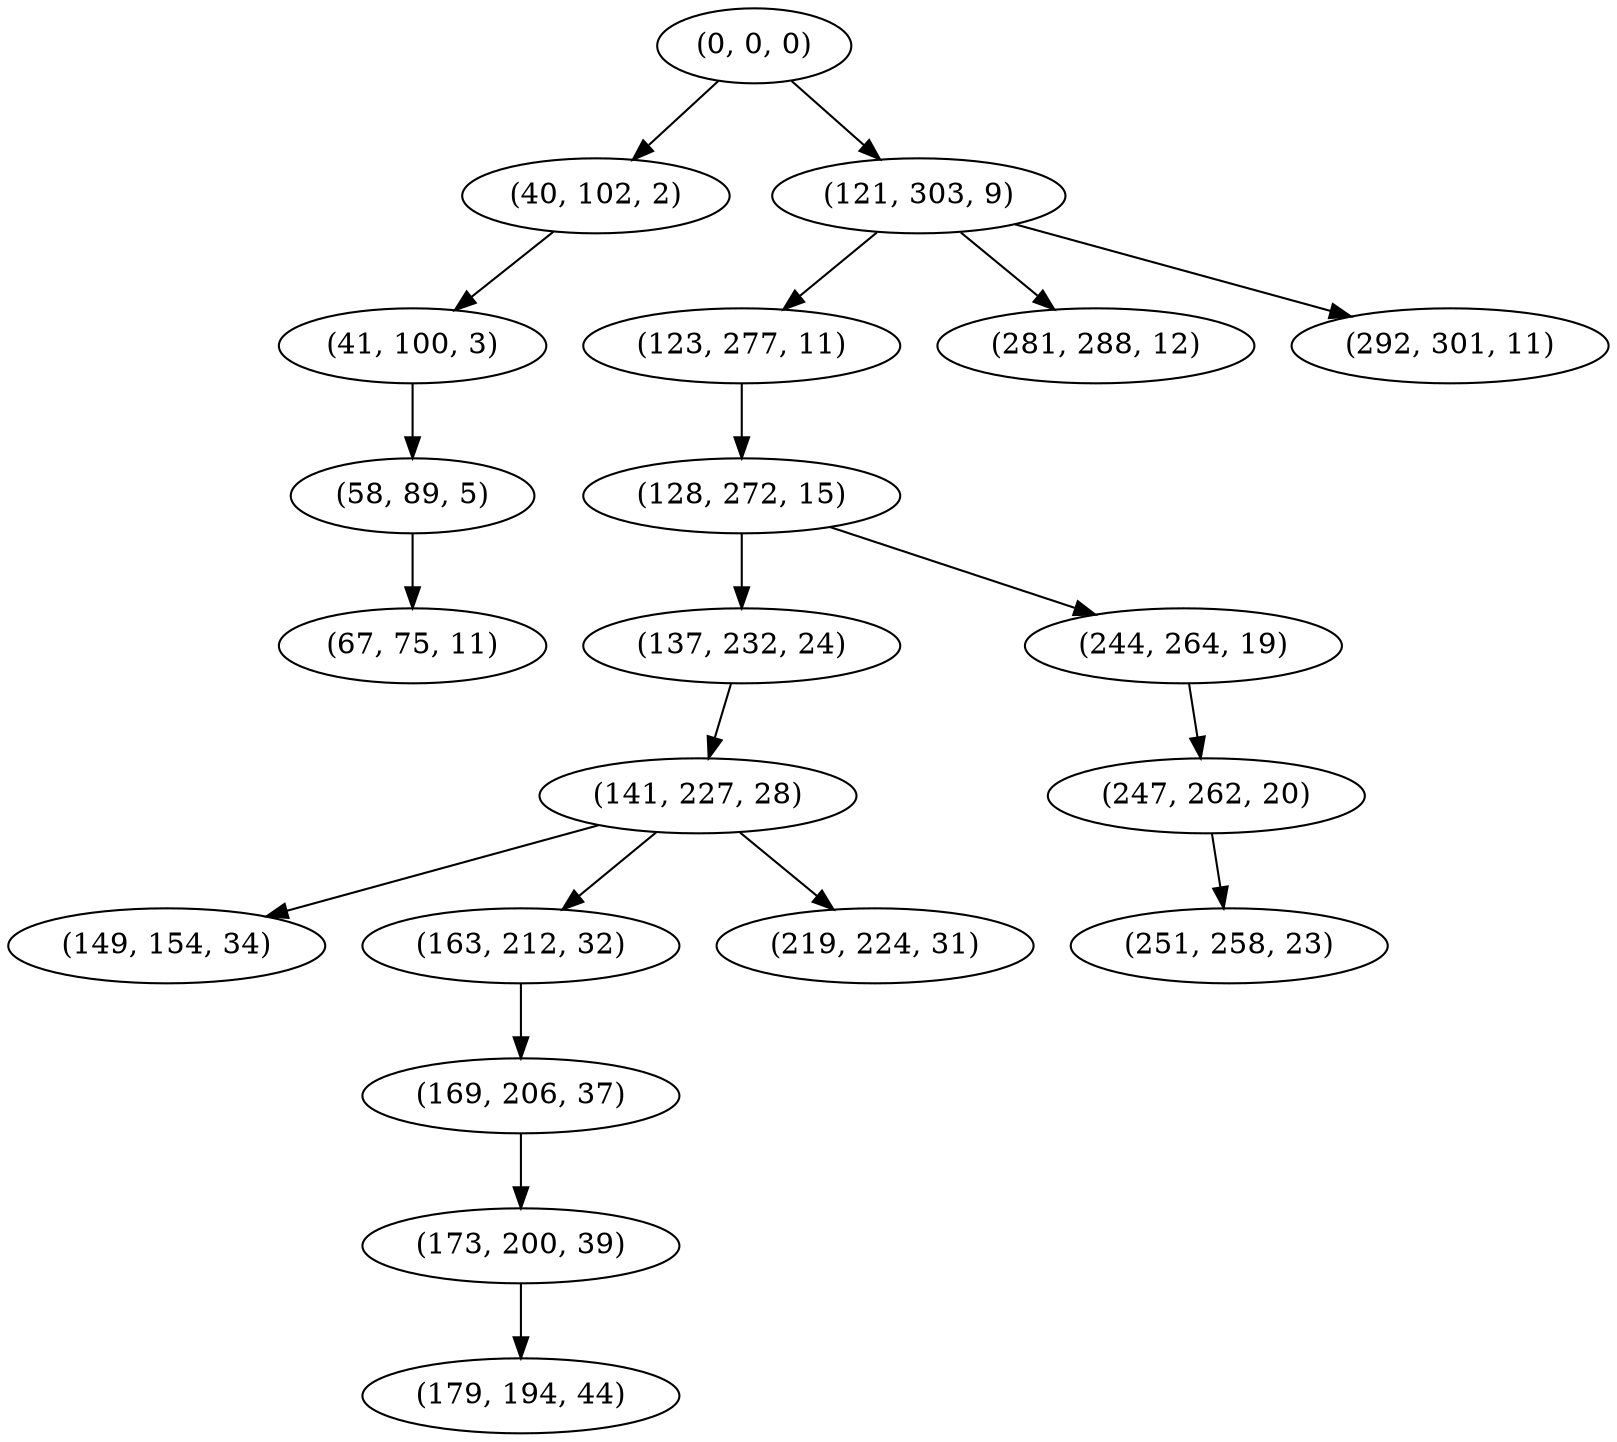 digraph tree {
    "(0, 0, 0)";
    "(40, 102, 2)";
    "(41, 100, 3)";
    "(58, 89, 5)";
    "(67, 75, 11)";
    "(121, 303, 9)";
    "(123, 277, 11)";
    "(128, 272, 15)";
    "(137, 232, 24)";
    "(141, 227, 28)";
    "(149, 154, 34)";
    "(163, 212, 32)";
    "(169, 206, 37)";
    "(173, 200, 39)";
    "(179, 194, 44)";
    "(219, 224, 31)";
    "(244, 264, 19)";
    "(247, 262, 20)";
    "(251, 258, 23)";
    "(281, 288, 12)";
    "(292, 301, 11)";
    "(0, 0, 0)" -> "(40, 102, 2)";
    "(0, 0, 0)" -> "(121, 303, 9)";
    "(40, 102, 2)" -> "(41, 100, 3)";
    "(41, 100, 3)" -> "(58, 89, 5)";
    "(58, 89, 5)" -> "(67, 75, 11)";
    "(121, 303, 9)" -> "(123, 277, 11)";
    "(121, 303, 9)" -> "(281, 288, 12)";
    "(121, 303, 9)" -> "(292, 301, 11)";
    "(123, 277, 11)" -> "(128, 272, 15)";
    "(128, 272, 15)" -> "(137, 232, 24)";
    "(128, 272, 15)" -> "(244, 264, 19)";
    "(137, 232, 24)" -> "(141, 227, 28)";
    "(141, 227, 28)" -> "(149, 154, 34)";
    "(141, 227, 28)" -> "(163, 212, 32)";
    "(141, 227, 28)" -> "(219, 224, 31)";
    "(163, 212, 32)" -> "(169, 206, 37)";
    "(169, 206, 37)" -> "(173, 200, 39)";
    "(173, 200, 39)" -> "(179, 194, 44)";
    "(244, 264, 19)" -> "(247, 262, 20)";
    "(247, 262, 20)" -> "(251, 258, 23)";
}
